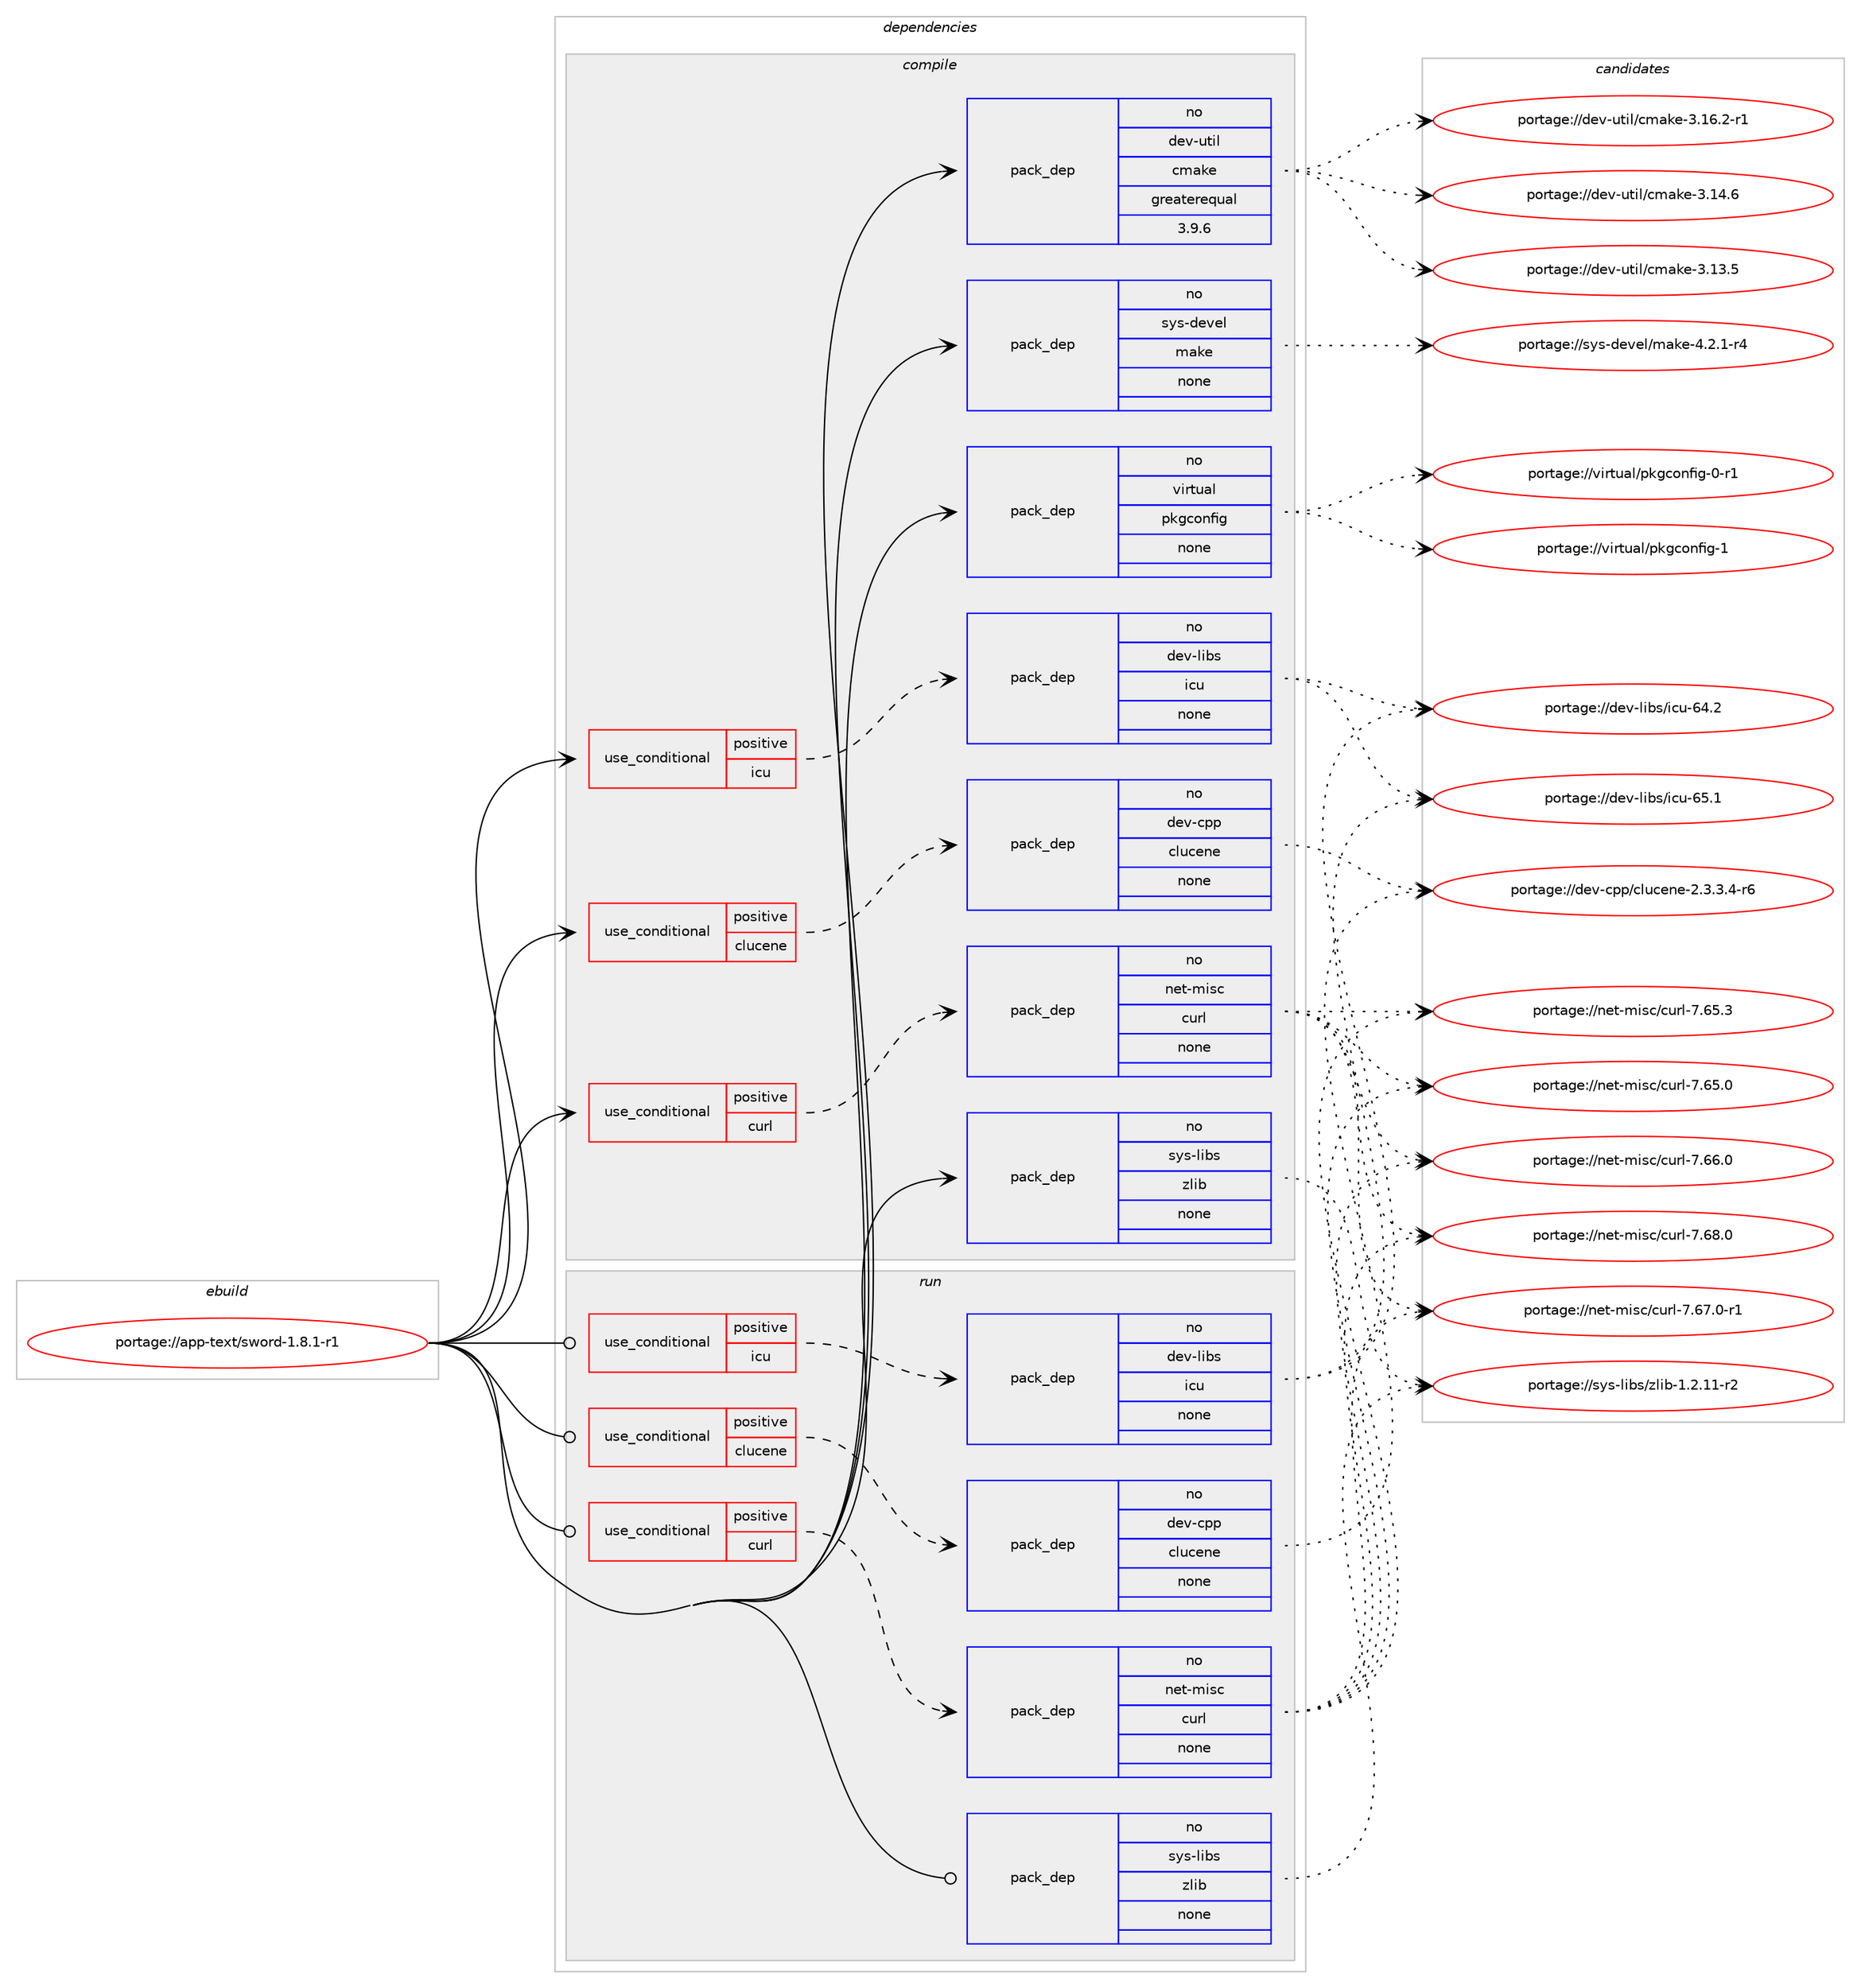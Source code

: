 digraph prolog {

# *************
# Graph options
# *************

newrank=true;
concentrate=true;
compound=true;
graph [rankdir=LR,fontname=Helvetica,fontsize=10,ranksep=1.5];#, ranksep=2.5, nodesep=0.2];
edge  [arrowhead=vee];
node  [fontname=Helvetica,fontsize=10];

# **********
# The ebuild
# **********

subgraph cluster_leftcol {
color=gray;
rank=same;
label=<<i>ebuild</i>>;
id [label="portage://app-text/sword-1.8.1-r1", color=red, width=4, href="../app-text/sword-1.8.1-r1.svg"];
}

# ****************
# The dependencies
# ****************

subgraph cluster_midcol {
color=gray;
label=<<i>dependencies</i>>;
subgraph cluster_compile {
fillcolor="#eeeeee";
style=filled;
label=<<i>compile</i>>;
subgraph cond139555 {
dependency592480 [label=<<TABLE BORDER="0" CELLBORDER="1" CELLSPACING="0" CELLPADDING="4"><TR><TD ROWSPAN="3" CELLPADDING="10">use_conditional</TD></TR><TR><TD>positive</TD></TR><TR><TD>clucene</TD></TR></TABLE>>, shape=none, color=red];
subgraph pack445026 {
dependency592481 [label=<<TABLE BORDER="0" CELLBORDER="1" CELLSPACING="0" CELLPADDING="4" WIDTH="220"><TR><TD ROWSPAN="6" CELLPADDING="30">pack_dep</TD></TR><TR><TD WIDTH="110">no</TD></TR><TR><TD>dev-cpp</TD></TR><TR><TD>clucene</TD></TR><TR><TD>none</TD></TR><TR><TD></TD></TR></TABLE>>, shape=none, color=blue];
}
dependency592480:e -> dependency592481:w [weight=20,style="dashed",arrowhead="vee"];
}
id:e -> dependency592480:w [weight=20,style="solid",arrowhead="vee"];
subgraph cond139556 {
dependency592482 [label=<<TABLE BORDER="0" CELLBORDER="1" CELLSPACING="0" CELLPADDING="4"><TR><TD ROWSPAN="3" CELLPADDING="10">use_conditional</TD></TR><TR><TD>positive</TD></TR><TR><TD>curl</TD></TR></TABLE>>, shape=none, color=red];
subgraph pack445027 {
dependency592483 [label=<<TABLE BORDER="0" CELLBORDER="1" CELLSPACING="0" CELLPADDING="4" WIDTH="220"><TR><TD ROWSPAN="6" CELLPADDING="30">pack_dep</TD></TR><TR><TD WIDTH="110">no</TD></TR><TR><TD>net-misc</TD></TR><TR><TD>curl</TD></TR><TR><TD>none</TD></TR><TR><TD></TD></TR></TABLE>>, shape=none, color=blue];
}
dependency592482:e -> dependency592483:w [weight=20,style="dashed",arrowhead="vee"];
}
id:e -> dependency592482:w [weight=20,style="solid",arrowhead="vee"];
subgraph cond139557 {
dependency592484 [label=<<TABLE BORDER="0" CELLBORDER="1" CELLSPACING="0" CELLPADDING="4"><TR><TD ROWSPAN="3" CELLPADDING="10">use_conditional</TD></TR><TR><TD>positive</TD></TR><TR><TD>icu</TD></TR></TABLE>>, shape=none, color=red];
subgraph pack445028 {
dependency592485 [label=<<TABLE BORDER="0" CELLBORDER="1" CELLSPACING="0" CELLPADDING="4" WIDTH="220"><TR><TD ROWSPAN="6" CELLPADDING="30">pack_dep</TD></TR><TR><TD WIDTH="110">no</TD></TR><TR><TD>dev-libs</TD></TR><TR><TD>icu</TD></TR><TR><TD>none</TD></TR><TR><TD></TD></TR></TABLE>>, shape=none, color=blue];
}
dependency592484:e -> dependency592485:w [weight=20,style="dashed",arrowhead="vee"];
}
id:e -> dependency592484:w [weight=20,style="solid",arrowhead="vee"];
subgraph pack445029 {
dependency592486 [label=<<TABLE BORDER="0" CELLBORDER="1" CELLSPACING="0" CELLPADDING="4" WIDTH="220"><TR><TD ROWSPAN="6" CELLPADDING="30">pack_dep</TD></TR><TR><TD WIDTH="110">no</TD></TR><TR><TD>dev-util</TD></TR><TR><TD>cmake</TD></TR><TR><TD>greaterequal</TD></TR><TR><TD>3.9.6</TD></TR></TABLE>>, shape=none, color=blue];
}
id:e -> dependency592486:w [weight=20,style="solid",arrowhead="vee"];
subgraph pack445030 {
dependency592487 [label=<<TABLE BORDER="0" CELLBORDER="1" CELLSPACING="0" CELLPADDING="4" WIDTH="220"><TR><TD ROWSPAN="6" CELLPADDING="30">pack_dep</TD></TR><TR><TD WIDTH="110">no</TD></TR><TR><TD>sys-devel</TD></TR><TR><TD>make</TD></TR><TR><TD>none</TD></TR><TR><TD></TD></TR></TABLE>>, shape=none, color=blue];
}
id:e -> dependency592487:w [weight=20,style="solid",arrowhead="vee"];
subgraph pack445031 {
dependency592488 [label=<<TABLE BORDER="0" CELLBORDER="1" CELLSPACING="0" CELLPADDING="4" WIDTH="220"><TR><TD ROWSPAN="6" CELLPADDING="30">pack_dep</TD></TR><TR><TD WIDTH="110">no</TD></TR><TR><TD>sys-libs</TD></TR><TR><TD>zlib</TD></TR><TR><TD>none</TD></TR><TR><TD></TD></TR></TABLE>>, shape=none, color=blue];
}
id:e -> dependency592488:w [weight=20,style="solid",arrowhead="vee"];
subgraph pack445032 {
dependency592489 [label=<<TABLE BORDER="0" CELLBORDER="1" CELLSPACING="0" CELLPADDING="4" WIDTH="220"><TR><TD ROWSPAN="6" CELLPADDING="30">pack_dep</TD></TR><TR><TD WIDTH="110">no</TD></TR><TR><TD>virtual</TD></TR><TR><TD>pkgconfig</TD></TR><TR><TD>none</TD></TR><TR><TD></TD></TR></TABLE>>, shape=none, color=blue];
}
id:e -> dependency592489:w [weight=20,style="solid",arrowhead="vee"];
}
subgraph cluster_compileandrun {
fillcolor="#eeeeee";
style=filled;
label=<<i>compile and run</i>>;
}
subgraph cluster_run {
fillcolor="#eeeeee";
style=filled;
label=<<i>run</i>>;
subgraph cond139558 {
dependency592490 [label=<<TABLE BORDER="0" CELLBORDER="1" CELLSPACING="0" CELLPADDING="4"><TR><TD ROWSPAN="3" CELLPADDING="10">use_conditional</TD></TR><TR><TD>positive</TD></TR><TR><TD>clucene</TD></TR></TABLE>>, shape=none, color=red];
subgraph pack445033 {
dependency592491 [label=<<TABLE BORDER="0" CELLBORDER="1" CELLSPACING="0" CELLPADDING="4" WIDTH="220"><TR><TD ROWSPAN="6" CELLPADDING="30">pack_dep</TD></TR><TR><TD WIDTH="110">no</TD></TR><TR><TD>dev-cpp</TD></TR><TR><TD>clucene</TD></TR><TR><TD>none</TD></TR><TR><TD></TD></TR></TABLE>>, shape=none, color=blue];
}
dependency592490:e -> dependency592491:w [weight=20,style="dashed",arrowhead="vee"];
}
id:e -> dependency592490:w [weight=20,style="solid",arrowhead="odot"];
subgraph cond139559 {
dependency592492 [label=<<TABLE BORDER="0" CELLBORDER="1" CELLSPACING="0" CELLPADDING="4"><TR><TD ROWSPAN="3" CELLPADDING="10">use_conditional</TD></TR><TR><TD>positive</TD></TR><TR><TD>curl</TD></TR></TABLE>>, shape=none, color=red];
subgraph pack445034 {
dependency592493 [label=<<TABLE BORDER="0" CELLBORDER="1" CELLSPACING="0" CELLPADDING="4" WIDTH="220"><TR><TD ROWSPAN="6" CELLPADDING="30">pack_dep</TD></TR><TR><TD WIDTH="110">no</TD></TR><TR><TD>net-misc</TD></TR><TR><TD>curl</TD></TR><TR><TD>none</TD></TR><TR><TD></TD></TR></TABLE>>, shape=none, color=blue];
}
dependency592492:e -> dependency592493:w [weight=20,style="dashed",arrowhead="vee"];
}
id:e -> dependency592492:w [weight=20,style="solid",arrowhead="odot"];
subgraph cond139560 {
dependency592494 [label=<<TABLE BORDER="0" CELLBORDER="1" CELLSPACING="0" CELLPADDING="4"><TR><TD ROWSPAN="3" CELLPADDING="10">use_conditional</TD></TR><TR><TD>positive</TD></TR><TR><TD>icu</TD></TR></TABLE>>, shape=none, color=red];
subgraph pack445035 {
dependency592495 [label=<<TABLE BORDER="0" CELLBORDER="1" CELLSPACING="0" CELLPADDING="4" WIDTH="220"><TR><TD ROWSPAN="6" CELLPADDING="30">pack_dep</TD></TR><TR><TD WIDTH="110">no</TD></TR><TR><TD>dev-libs</TD></TR><TR><TD>icu</TD></TR><TR><TD>none</TD></TR><TR><TD></TD></TR></TABLE>>, shape=none, color=blue];
}
dependency592494:e -> dependency592495:w [weight=20,style="dashed",arrowhead="vee"];
}
id:e -> dependency592494:w [weight=20,style="solid",arrowhead="odot"];
subgraph pack445036 {
dependency592496 [label=<<TABLE BORDER="0" CELLBORDER="1" CELLSPACING="0" CELLPADDING="4" WIDTH="220"><TR><TD ROWSPAN="6" CELLPADDING="30">pack_dep</TD></TR><TR><TD WIDTH="110">no</TD></TR><TR><TD>sys-libs</TD></TR><TR><TD>zlib</TD></TR><TR><TD>none</TD></TR><TR><TD></TD></TR></TABLE>>, shape=none, color=blue];
}
id:e -> dependency592496:w [weight=20,style="solid",arrowhead="odot"];
}
}

# **************
# The candidates
# **************

subgraph cluster_choices {
rank=same;
color=gray;
label=<<i>candidates</i>>;

subgraph choice445026 {
color=black;
nodesep=1;
choice100101118459911211247991081179910111010145504651465146524511454 [label="portage://dev-cpp/clucene-2.3.3.4-r6", color=red, width=4,href="../dev-cpp/clucene-2.3.3.4-r6.svg"];
dependency592481:e -> choice100101118459911211247991081179910111010145504651465146524511454:w [style=dotted,weight="100"];
}
subgraph choice445027 {
color=black;
nodesep=1;
choice1101011164510910511599479911711410845554654564648 [label="portage://net-misc/curl-7.68.0", color=red, width=4,href="../net-misc/curl-7.68.0.svg"];
choice11010111645109105115994799117114108455546545546484511449 [label="portage://net-misc/curl-7.67.0-r1", color=red, width=4,href="../net-misc/curl-7.67.0-r1.svg"];
choice1101011164510910511599479911711410845554654544648 [label="portage://net-misc/curl-7.66.0", color=red, width=4,href="../net-misc/curl-7.66.0.svg"];
choice1101011164510910511599479911711410845554654534651 [label="portage://net-misc/curl-7.65.3", color=red, width=4,href="../net-misc/curl-7.65.3.svg"];
choice1101011164510910511599479911711410845554654534648 [label="portage://net-misc/curl-7.65.0", color=red, width=4,href="../net-misc/curl-7.65.0.svg"];
dependency592483:e -> choice1101011164510910511599479911711410845554654564648:w [style=dotted,weight="100"];
dependency592483:e -> choice11010111645109105115994799117114108455546545546484511449:w [style=dotted,weight="100"];
dependency592483:e -> choice1101011164510910511599479911711410845554654544648:w [style=dotted,weight="100"];
dependency592483:e -> choice1101011164510910511599479911711410845554654534651:w [style=dotted,weight="100"];
dependency592483:e -> choice1101011164510910511599479911711410845554654534648:w [style=dotted,weight="100"];
}
subgraph choice445028 {
color=black;
nodesep=1;
choice100101118451081059811547105991174554534649 [label="portage://dev-libs/icu-65.1", color=red, width=4,href="../dev-libs/icu-65.1.svg"];
choice100101118451081059811547105991174554524650 [label="portage://dev-libs/icu-64.2", color=red, width=4,href="../dev-libs/icu-64.2.svg"];
dependency592485:e -> choice100101118451081059811547105991174554534649:w [style=dotted,weight="100"];
dependency592485:e -> choice100101118451081059811547105991174554524650:w [style=dotted,weight="100"];
}
subgraph choice445029 {
color=black;
nodesep=1;
choice10010111845117116105108479910997107101455146495446504511449 [label="portage://dev-util/cmake-3.16.2-r1", color=red, width=4,href="../dev-util/cmake-3.16.2-r1.svg"];
choice1001011184511711610510847991099710710145514649524654 [label="portage://dev-util/cmake-3.14.6", color=red, width=4,href="../dev-util/cmake-3.14.6.svg"];
choice1001011184511711610510847991099710710145514649514653 [label="portage://dev-util/cmake-3.13.5", color=red, width=4,href="../dev-util/cmake-3.13.5.svg"];
dependency592486:e -> choice10010111845117116105108479910997107101455146495446504511449:w [style=dotted,weight="100"];
dependency592486:e -> choice1001011184511711610510847991099710710145514649524654:w [style=dotted,weight="100"];
dependency592486:e -> choice1001011184511711610510847991099710710145514649514653:w [style=dotted,weight="100"];
}
subgraph choice445030 {
color=black;
nodesep=1;
choice1151211154510010111810110847109971071014552465046494511452 [label="portage://sys-devel/make-4.2.1-r4", color=red, width=4,href="../sys-devel/make-4.2.1-r4.svg"];
dependency592487:e -> choice1151211154510010111810110847109971071014552465046494511452:w [style=dotted,weight="100"];
}
subgraph choice445031 {
color=black;
nodesep=1;
choice11512111545108105981154712210810598454946504649494511450 [label="portage://sys-libs/zlib-1.2.11-r2", color=red, width=4,href="../sys-libs/zlib-1.2.11-r2.svg"];
dependency592488:e -> choice11512111545108105981154712210810598454946504649494511450:w [style=dotted,weight="100"];
}
subgraph choice445032 {
color=black;
nodesep=1;
choice1181051141161179710847112107103991111101021051034549 [label="portage://virtual/pkgconfig-1", color=red, width=4,href="../virtual/pkgconfig-1.svg"];
choice11810511411611797108471121071039911111010210510345484511449 [label="portage://virtual/pkgconfig-0-r1", color=red, width=4,href="../virtual/pkgconfig-0-r1.svg"];
dependency592489:e -> choice1181051141161179710847112107103991111101021051034549:w [style=dotted,weight="100"];
dependency592489:e -> choice11810511411611797108471121071039911111010210510345484511449:w [style=dotted,weight="100"];
}
subgraph choice445033 {
color=black;
nodesep=1;
choice100101118459911211247991081179910111010145504651465146524511454 [label="portage://dev-cpp/clucene-2.3.3.4-r6", color=red, width=4,href="../dev-cpp/clucene-2.3.3.4-r6.svg"];
dependency592491:e -> choice100101118459911211247991081179910111010145504651465146524511454:w [style=dotted,weight="100"];
}
subgraph choice445034 {
color=black;
nodesep=1;
choice1101011164510910511599479911711410845554654564648 [label="portage://net-misc/curl-7.68.0", color=red, width=4,href="../net-misc/curl-7.68.0.svg"];
choice11010111645109105115994799117114108455546545546484511449 [label="portage://net-misc/curl-7.67.0-r1", color=red, width=4,href="../net-misc/curl-7.67.0-r1.svg"];
choice1101011164510910511599479911711410845554654544648 [label="portage://net-misc/curl-7.66.0", color=red, width=4,href="../net-misc/curl-7.66.0.svg"];
choice1101011164510910511599479911711410845554654534651 [label="portage://net-misc/curl-7.65.3", color=red, width=4,href="../net-misc/curl-7.65.3.svg"];
choice1101011164510910511599479911711410845554654534648 [label="portage://net-misc/curl-7.65.0", color=red, width=4,href="../net-misc/curl-7.65.0.svg"];
dependency592493:e -> choice1101011164510910511599479911711410845554654564648:w [style=dotted,weight="100"];
dependency592493:e -> choice11010111645109105115994799117114108455546545546484511449:w [style=dotted,weight="100"];
dependency592493:e -> choice1101011164510910511599479911711410845554654544648:w [style=dotted,weight="100"];
dependency592493:e -> choice1101011164510910511599479911711410845554654534651:w [style=dotted,weight="100"];
dependency592493:e -> choice1101011164510910511599479911711410845554654534648:w [style=dotted,weight="100"];
}
subgraph choice445035 {
color=black;
nodesep=1;
choice100101118451081059811547105991174554534649 [label="portage://dev-libs/icu-65.1", color=red, width=4,href="../dev-libs/icu-65.1.svg"];
choice100101118451081059811547105991174554524650 [label="portage://dev-libs/icu-64.2", color=red, width=4,href="../dev-libs/icu-64.2.svg"];
dependency592495:e -> choice100101118451081059811547105991174554534649:w [style=dotted,weight="100"];
dependency592495:e -> choice100101118451081059811547105991174554524650:w [style=dotted,weight="100"];
}
subgraph choice445036 {
color=black;
nodesep=1;
choice11512111545108105981154712210810598454946504649494511450 [label="portage://sys-libs/zlib-1.2.11-r2", color=red, width=4,href="../sys-libs/zlib-1.2.11-r2.svg"];
dependency592496:e -> choice11512111545108105981154712210810598454946504649494511450:w [style=dotted,weight="100"];
}
}

}
